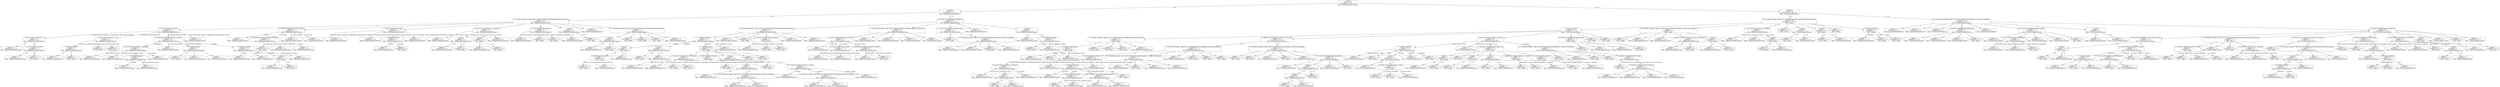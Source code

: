 digraph "дерево решений" {
	node [shape=box style=rounded]
	node1 [label="2. Возраст
samples = 555
distribution: [187, 189, 179]
label = злокачественная опухоль"]
	node2 [label="2. Возраст
samples = 225
distribution: [153, 20, 52]
label = доброкачественная опухоль"]
	node1 -> node2 [label="< 44"]
	node3 [label="17. В течение последних 7 дней, как часто Вы практиковали умеренные физические нагрузки?
samples = 136
distribution: [108, 5, 23]
label = доброкачественная опухоль"]
	node2 -> node3 [label="< 37"]
	node4 [label="29. Каков тип Вашего питания?
samples = 56
distribution: [43, 3, 10]
label = доброкачественная опухоль"]
	node3 -> node4 [label=0]
	node5 [label="pre20. Есть ответ на вопрос 20?
samples = 25
distribution: [23, 0, 2]
label = доброкачественная опухоль"]
	node4 -> node5 [label="3-разовое питание, домашнее и в предприятиях общественного питания"]
	node6 [label="samples = 21
distribution: [21, 0, 0]
label = доброкачественная опухоль"]
	node5 -> node6 [label="да"]
	node7 [label="8. Есть ли у Вас дети (да/нет)?
samples = 4
distribution: [2, 0, 2]
label = доброкачественная опухоль"]
	node5 -> node7 [label="нет"]
	node8 [label="samples = 2
distribution: [2, 0, 0]
label = доброкачественная опухоль"]
	node7 -> node8 [label="да"]
	node9 [label="samples = 2
distribution: [0, 0, 2]
label = норма"]
	node7 -> node9 [label="нет"]
	node10 [label="5. В какой семье Вы выросли?
samples = 9
distribution: [6, 0, 3]
label = доброкачественная опухоль"]
	node4 -> node10 [label="регулярного режима питания нет"]
	node11 [label="31. Количество родов
samples = 7
distribution: [6, 0, 1]
label = доброкачественная опухоль"]
	node10 -> node11 [label="полная семья, кровные родители"]
	node12 [label="samples = 6
distribution: [6, 0, 0]
label = доброкачественная опухоль"]
	node11 -> node12 [label=0]
	node13 [label="samples = 1
distribution: [0, 0, 1]
label = норма"]
	node11 -> node13 [label=1]
	node14 [label="samples = 1
distribution: [0, 0, 1]
label = норма"]
	node10 -> node14 [label="мать/отец одиночка"]
	node15 [label="samples = 1
distribution: [0, 0, 1]
label = норма"]
	node10 -> node15 [label="мачеха/отчим"]
	node16 [label="13. Каковы Ваши взаимоотношения с соседями?
samples = 20
distribution: [12, 3, 5]
label = доброкачественная опухоль"]
	node4 -> node16 [label="3-4-разовое домашнее питание"]
	node17 [label="14. Как часто Вы встречаетесь с друзьями?
samples = 7
distribution: [5, 2, 0]
label = доброкачественная опухоль"]
	node16 -> node17 [label="нейтральные"]
	node18 [label="samples = 3
distribution: [3, 0, 0]
label = доброкачественная опухоль"]
	node17 -> node18 [label="реже, чем раз в месяц"]
	node19 [label="samples = 1
distribution: [1, 0, 0]
label = доброкачественная опухоль"]
	node17 -> node19 [label="несколько раз в неделю"]
	node20 [label="3. Семейное положение
samples = 2
distribution: [1, 1, 0]
label = доброкачественная опухоль"]
	node17 -> node20 [label="раз в месяц"]
	node21 [label="samples = 1
distribution: [0, 1, 0]
label = злокачественная опухоль"]
	node20 -> node21 [label="замужем"]
	node22 [label="samples = 1
distribution: [1, 0, 0]
label = доброкачественная опухоль"]
	node20 -> node22 [label="имею гражданского супруга"]
	node23 [label="samples = 1
distribution: [0, 1, 0]
label = злокачественная опухоль"]
	node17 -> node23 [label="раз в неделю"]
	node24 [label="samples = 1
distribution: [1, 0, 0]
label = доброкачественная опухоль"]
	node16 -> node24 [label="я не знаю своих соседей"]
	node25 [label="31. Количество родов
samples = 3
distribution: [1, 1, 1]
label = доброкачественная опухоль"]
	node16 -> node25 [label="очень хорошие, дружеские"]
	node26 [label="samples = 1
distribution: [0, 0, 1]
label = норма"]
	node25 -> node26 [label=0]
	node27 [label="samples = 1
distribution: [1, 0, 0]
label = доброкачественная опухоль"]
	node25 -> node27 [label=1]
	node28 [label="samples = 1
distribution: [0, 1, 0]
label = злокачественная опухоль"]
	node25 -> node28 [label=2]
	node29 [label="3. Семейное положение
samples = 9
distribution: [5, 0, 4]
label = доброкачественная опухоль"]
	node16 -> node29 [label="хорошие"]
	node30 [label="samples = 2
distribution: [2, 0, 0]
label = доброкачественная опухоль"]
	node29 -> node30 [label="одинока"]
	node31 [label="samples = 1
distribution: [1, 0, 0]
label = доброкачественная опухоль"]
	node29 -> node31 [label="разведена"]
	node32 [label="2. Возраст
samples = 5
distribution: [1, 0, 4]
label = норма"]
	node29 -> node32 [label="замужем"]
	node33 [label="samples = 1
distribution: [1, 0, 0]
label = доброкачественная опухоль"]
	node32 -> node33 [label="< 25"]
	node34 [label="samples = 4
distribution: [0, 0, 4]
label = норма"]
	node32 -> node34 [label=">= 25"]
	node35 [label="samples = 1
distribution: [1, 0, 0]
label = доброкачественная опухоль"]
	node29 -> node35 [label="имею гражданского супруга"]
	node36 [label="samples = 2
distribution: [2, 0, 0]
label = доброкачественная опухоль"]
	node4 -> node36 [label="дома готовлю редко, питаюсь в предприятиях общественного питания"]
	node37 [label="12. Сколько человек живут вместе с Вами?
samples = 15
distribution: [13, 1, 1]
label = доброкачественная опухоль"]
	node3 -> node37 [label=1]
	node38 [label="samples = 1
distribution: [1, 0, 0]
label = доброкачественная опухоль"]
	node37 -> node38 [label="1 человек"]
	node39 [label="13. Каковы Ваши взаимоотношения с соседями?
samples = 9
distribution: [8, 0, 1]
label = доброкачественная опухоль"]
	node37 -> node39 [label="2-3 человека"]
	node40 [label="samples = 1
distribution: [0, 0, 1]
label = норма"]
	node39 -> node40 [label="я не знаю своих соседей"]
	node41 [label="samples = 3
distribution: [3, 0, 0]
label = доброкачественная опухоль"]
	node39 -> node41 [label="очень хорошие, дружеские"]
	node42 [label="samples = 5
distribution: [5, 0, 0]
label = доброкачественная опухоль"]
	node39 -> node42 [label="хорошие"]
	node43 [label="samples = 4
distribution: [4, 0, 0]
label = доброкачественная опухоль"]
	node37 -> node43 [label="4 и более человек"]
	node44 [label="samples = 1
distribution: [0, 1, 0]
label = злокачественная опухоль"]
	node37 -> node44 [label="я живу одна"]
	node45 [label="29. Каков тип Вашего питания?
samples = 16
distribution: [14, 1, 1]
label = доброкачественная опухоль"]
	node3 -> node45 [label=2]
	node46 [label="samples = 11
distribution: [11, 0, 0]
label = доброкачественная опухоль"]
	node45 -> node46 [label="3-разовое питание, домашнее и в предприятиях общественного питания"]
	node47 [label="samples = 2
distribution: [2, 0, 0]
label = доброкачественная опухоль"]
	node45 -> node47 [label="регулярного режима питания нет"]
	node48 [label="3. Семейное положение
samples = 2
distribution: [0, 1, 1]
label = злокачественная опухоль"]
	node45 -> node48 [label="3-4-разовое домашнее питание"]
	node49 [label="samples = 1
distribution: [0, 1, 0]
label = злокачественная опухоль"]
	node48 -> node49 [label="одинока"]
	node50 [label="samples = 1
distribution: [0, 0, 1]
label = норма"]
	node48 -> node50 [label="разведена"]
	node51 [label="samples = 1
distribution: [1, 0, 0]
label = доброкачественная опухоль"]
	node45 -> node51 [label="дома готовлю редко, питаюсь в предприятиях общественного питания"]
	node52 [label="14. Как часто Вы встречаетесь с друзьями?
samples = 16
distribution: [12, 0, 4]
label = доброкачественная опухоль"]
	node3 -> node52 [label=3]
	node53 [label="samples = 3
distribution: [3, 0, 0]
label = доброкачественная опухоль"]
	node52 -> node53 [label="реже, чем раз в месяц"]
	node54 [label="2. Возраст
samples = 4
distribution: [3, 0, 1]
label = доброкачественная опухоль"]
	node52 -> node54 [label="несколько раз в неделю"]
	node55 [label="samples = 3
distribution: [3, 0, 0]
label = доброкачественная опухоль"]
	node54 -> node55 [label="< 26"]
	node56 [label="samples = 1
distribution: [0, 0, 1]
label = норма"]
	node54 -> node56 [label=">= 26"]
	node57 [label="2. Возраст
samples = 4
distribution: [1, 0, 3]
label = норма"]
	node52 -> node57 [label="раз в месяц"]
	node58 [label="samples = 1
distribution: [1, 0, 0]
label = доброкачественная опухоль"]
	node57 -> node58 [label="< 34"]
	node59 [label="samples = 3
distribution: [0, 0, 3]
label = норма"]
	node57 -> node59 [label=">= 34"]
	node60 [label="samples = 5
distribution: [5, 0, 0]
label = доброкачественная опухоль"]
	node52 -> node60 [label="раз в неделю"]
	node61 [label="19. Уровень Вашего образования?
samples = 11
distribution: [9, 0, 2]
label = доброкачественная опухоль"]
	node3 -> node61 [label=4]
	node62 [label="samples = 9
distribution: [9, 0, 0]
label = доброкачественная опухоль"]
	node61 -> node62 [label="законченное высшее образование"]
	node63 [label="samples = 1
distribution: [0, 0, 1]
label = норма"]
	node61 -> node63 [label="средняя школа"]
	node64 [label="samples = 1
distribution: [0, 0, 1]
label = норма"]
	node61 -> node64 [label="среднее специальное образование"]
	node65 [label="2. Возраст
samples = 6
distribution: [5, 0, 1]
label = доброкачественная опухоль"]
	node3 -> node65 [label=5]
	node66 [label="samples = 5
distribution: [5, 0, 0]
label = доброкачественная опухоль"]
	node65 -> node66 [label="< 28"]
	node67 [label="samples = 1
distribution: [0, 0, 1]
label = норма"]
	node65 -> node67 [label=">= 28"]
	node68 [label="samples = 5
distribution: [5, 0, 0]
label = доброкачественная опухоль"]
	node3 -> node68 [label=6]
	node69 [label="16. В течение последних 7 дней, как часто Вы практиковали тяжелые физические нагрузки?
samples = 11
distribution: [7, 0, 4]
label = доброкачественная опухоль"]
	node3 -> node69 [label=7]
	node70 [label="2. Возраст
samples = 4
distribution: [3, 0, 1]
label = доброкачественная опухоль"]
	node69 -> node70 [label=0]
	node71 [label="samples = 3
distribution: [3, 0, 0]
label = доброкачественная опухоль"]
	node70 -> node71 [label="< 31"]
	node72 [label="samples = 1
distribution: [0, 0, 1]
label = норма"]
	node70 -> node72 [label=">= 31"]
	node73 [label="samples = 1
distribution: [0, 0, 1]
label = норма"]
	node69 -> node73 [label=2]
	node74 [label="samples = 1
distribution: [0, 0, 1]
label = норма"]
	node69 -> node74 [label=3]
	node75 [label="samples = 1
distribution: [0, 0, 1]
label = норма"]
	node69 -> node75 [label=4]
	node76 [label="samples = 4
distribution: [4, 0, 0]
label = доброкачественная опухоль"]
	node69 -> node76 [label=7]
	node77 [label="32. Количество прерванных беременностей
samples = 89
distribution: [45, 15, 29]
label = доброкачественная опухоль"]
	node2 -> node77 [label=">= 37"]
	node78 [label="16. В течение последних 7 дней, как часто Вы практиковали тяжелые физические нагрузки?
samples = 54
distribution: [27, 5, 22]
label = доброкачественная опухоль"]
	node77 -> node78 [label=0]
	node79 [label="3. Семейное положение
samples = 41
distribution: [21, 5, 15]
label = доброкачественная опухоль"]
	node78 -> node79 [label=0]
	node80 [label="2. Возраст
samples = 7
distribution: [2, 1, 4]
label = норма"]
	node79 -> node80 [label="одинока"]
	node81 [label="5. В какой семье Вы выросли?
samples = 5
distribution: [0, 1, 4]
label = норма"]
	node80 -> node81 [label="< 41"]
	node82 [label="samples = 4
distribution: [0, 0, 4]
label = норма"]
	node81 -> node82 [label="полная семья, кровные родители"]
	node83 [label="samples = 1
distribution: [0, 1, 0]
label = злокачественная опухоль"]
	node81 -> node83 [label="в детском доме"]
	node84 [label="samples = 2
distribution: [2, 0, 0]
label = доброкачественная опухоль"]
	node80 -> node84 [label=">= 41"]
	node85 [label="2. Возраст
samples = 5
distribution: [4, 0, 1]
label = доброкачественная опухоль"]
	node79 -> node85 [label="разведена"]
	node86 [label="samples = 1
distribution: [0, 0, 1]
label = норма"]
	node85 -> node86 [label="< 39"]
	node87 [label="samples = 4
distribution: [4, 0, 0]
label = доброкачественная опухоль"]
	node85 -> node87 [label=">= 39"]
	node88 [label="31. Количество родов
samples = 23
distribution: [9, 4, 10]
label = норма"]
	node79 -> node88 [label="замужем"]
	node89 [label="14. Как часто Вы встречаетесь с друзьями?
samples = 5
distribution: [4, 0, 1]
label = доброкачественная опухоль"]
	node88 -> node89 [label=0]
	node90 [label="samples = 1
distribution: [1, 0, 0]
label = доброкачественная опухоль"]
	node89 -> node90 [label="реже, чем раз в месяц"]
	node91 [label="samples = 3
distribution: [3, 0, 0]
label = доброкачественная опухоль"]
	node89 -> node91 [label="раз в месяц"]
	node92 [label="samples = 1
distribution: [0, 0, 1]
label = норма"]
	node89 -> node92 [label="раз в неделю"]
	node93 [label="29. Каков тип Вашего питания?
samples = 7
distribution: [2, 2, 3]
label = норма"]
	node88 -> node93 [label=1]
	node94 [label="samples = 2
distribution: [0, 0, 2]
label = норма"]
	node93 -> node94 [label="3-разовое питание, домашнее и в предприятиях общественного питания"]
	node95 [label="samples = 1
distribution: [0, 0, 1]
label = норма"]
	node93 -> node95 [label="регулярного режима питания нет"]
	node96 [label="2. Возраст
samples = 4
distribution: [2, 2, 0]
label = доброкачественная опухоль"]
	node93 -> node96 [label="3-4-разовое домашнее питание"]
	node97 [label="samples = 1
distribution: [1, 0, 0]
label = доброкачественная опухоль"]
	node96 -> node97 [label="< 40"]
	node98 [label="18. В течение последних 7 дней, как часто Вы ходили пешком минимум 10 минут без перерыва?
samples = 3
distribution: [1, 2, 0]
label = злокачественная опухоль"]
	node96 -> node98 [label=">= 40"]
	node99 [label="samples = 1
distribution: [1, 0, 0]
label = доброкачественная опухоль"]
	node98 -> node99 [label=3]
	node100 [label="samples = 2
distribution: [0, 2, 0]
label = злокачественная опухоль"]
	node98 -> node100 [label=7]
	node101 [label="2. Возраст
samples = 8
distribution: [3, 2, 3]
label = доброкачественная опухоль"]
	node88 -> node101 [label=2]
	node102 [label="samples = 3
distribution: [0, 0, 3]
label = норма"]
	node101 -> node102 [label="< 39"]
	node103 [label="12. Сколько человек живут вместе с Вами?
samples = 5
distribution: [3, 2, 0]
label = доброкачественная опухоль"]
	node101 -> node103 [label=">= 39"]
	node104 [label="samples = 1
distribution: [0, 1, 0]
label = злокачественная опухоль"]
	node103 -> node104 [label="1 человек"]
	node105 [label="17. В течение последних 7 дней, как часто Вы практиковали умеренные физические нагрузки?
samples = 2
distribution: [1, 1, 0]
label = доброкачественная опухоль"]
	node103 -> node105 [label="2-3 человека"]
	node106 [label="samples = 1
distribution: [1, 0, 0]
label = доброкачественная опухоль"]
	node105 -> node106 [label=0]
	node107 [label="samples = 1
distribution: [0, 1, 0]
label = злокачественная опухоль"]
	node105 -> node107 [label=2]
	node108 [label="samples = 2
distribution: [2, 0, 0]
label = доброкачественная опухоль"]
	node103 -> node108 [label="4 и более человек"]
	node109 [label="samples = 2
distribution: [0, 0, 2]
label = норма"]
	node88 -> node109 [label=3]
	node110 [label="samples = 1
distribution: [0, 0, 1]
label = норма"]
	node88 -> node110 [label=4]
	node111 [label="samples = 6
distribution: [6, 0, 0]
label = доброкачественная опухоль"]
	node79 -> node111 [label="имею гражданского супруга"]
	node112 [label="samples = 2
distribution: [2, 0, 0]
label = доброкачественная опухоль"]
	node78 -> node112 [label=1]
	node113 [label="samples = 5
distribution: [0, 0, 5]
label = норма"]
	node78 -> node113 [label=2]
	node114 [label="14. Как часто Вы встречаетесь с друзьями?
samples = 3
distribution: [1, 0, 2]
label = норма"]
	node78 -> node114 [label=3]
	node115 [label="samples = 1
distribution: [1, 0, 0]
label = доброкачественная опухоль"]
	node114 -> node115 [label="несколько раз в неделю"]
	node116 [label="samples = 1
distribution: [0, 0, 1]
label = норма"]
	node114 -> node116 [label="раз в месяц"]
	node117 [label="samples = 1
distribution: [0, 0, 1]
label = норма"]
	node114 -> node117 [label="раз в неделю"]
	node118 [label="samples = 1
distribution: [1, 0, 0]
label = доброкачественная опухоль"]
	node78 -> node118 [label=4]
	node119 [label="samples = 2
distribution: [2, 0, 0]
label = доброкачественная опухоль"]
	node78 -> node119 [label=7]
	node120 [label="17. В течение последних 7 дней, как часто Вы практиковали умеренные физические нагрузки?
samples = 18
distribution: [9, 8, 1]
label = доброкачественная опухоль"]
	node77 -> node120 [label=1]
	node121 [label="12. Сколько человек живут вместе с Вами?
samples = 9
distribution: [3, 5, 1]
label = злокачественная опухоль"]
	node120 -> node121 [label=0]
	node122 [label="samples = 1
distribution: [0, 1, 0]
label = злокачественная опухоль"]
	node121 -> node122 [label="я живу одна"]
	node123 [label="19. Уровень Вашего образования?
samples = 5
distribution: [1, 4, 0]
label = злокачественная опухоль"]
	node121 -> node123 [label="2-3 человека"]
	node124 [label="samples = 4
distribution: [0, 4, 0]
label = злокачественная опухоль"]
	node123 -> node124 [label="законченное высшее образование"]
	node125 [label="samples = 1
distribution: [1, 0, 0]
label = доброкачественная опухоль"]
	node123 -> node125 [label="среднее специальное образование"]
	node126 [label="13. Каковы Ваши взаимоотношения с соседями?
samples = 3
distribution: [2, 0, 1]
label = доброкачественная опухоль"]
	node121 -> node126 [label="4 и более человек"]
	node127 [label="samples = 2
distribution: [2, 0, 0]
label = доброкачественная опухоль"]
	node126 -> node127 [label="нейтральные"]
	node128 [label="samples = 1
distribution: [0, 0, 1]
label = норма"]
	node126 -> node128 [label="очень хорошие, дружеские"]
	node129 [label="samples = 1
distribution: [1, 0, 0]
label = доброкачественная опухоль"]
	node120 -> node129 [label=1]
	node130 [label="samples = 5
distribution: [5, 0, 0]
label = доброкачественная опухоль"]
	node120 -> node130 [label=2]
	node131 [label="samples = 2
distribution: [0, 2, 0]
label = злокачественная опухоль"]
	node120 -> node131 [label=3]
	node132 [label="samples = 1
distribution: [0, 1, 0]
label = злокачественная опухоль"]
	node120 -> node132 [label=6]
	node133 [label="15. Есть ли у Вас домашние питомцы (да/нет)?
samples = 11
distribution: [6, 0, 5]
label = доброкачественная опухоль"]
	node77 -> node133 [label=2]
	node134 [label="samples = 4
distribution: [0, 0, 4]
label = норма"]
	node133 -> node134 [label="да"]
	node135 [label="18. В течение последних 7 дней, как часто Вы ходили пешком минимум 10 минут без перерыва?
samples = 7
distribution: [6, 0, 1]
label = доброкачественная опухоль"]
	node133 -> node135 [label="нет"]
	node136 [label="samples = 1
distribution: [1, 0, 0]
label = доброкачественная опухоль"]
	node135 -> node136 [label=4]
	node137 [label="samples = 1
distribution: [1, 0, 0]
label = доброкачественная опухоль"]
	node135 -> node137 [label=5]
	node138 [label="samples = 1
distribution: [0, 0, 1]
label = норма"]
	node135 -> node138 [label=6]
	node139 [label="samples = 4
distribution: [4, 0, 0]
label = доброкачественная опухоль"]
	node135 -> node139 [label=7]
	node140 [label="samples = 1
distribution: [1, 0, 0]
label = доброкачественная опухоль"]
	node77 -> node140 [label=3]
	node141 [label="2. Возраст
samples = 5
distribution: [2, 2, 1]
label = доброкачественная опухоль"]
	node77 -> node141 [label=4]
	node142 [label="samples = 2
distribution: [2, 0, 0]
label = доброкачественная опухоль"]
	node141 -> node142 [label="< 42"]
	node143 [label="3. Семейное положение
samples = 3
distribution: [0, 2, 1]
label = злокачественная опухоль"]
	node141 -> node143 [label=">= 42"]
	node144 [label="samples = 1
distribution: [0, 0, 1]
label = норма"]
	node143 -> node144 [label="замужем"]
	node145 [label="samples = 2
distribution: [0, 2, 0]
label = злокачественная опухоль"]
	node143 -> node145 [label="имею гражданского супруга"]
	node146 [label="2. Возраст
samples = 330
distribution: [34, 169, 127]
label = злокачественная опухоль"]
	node1 -> node146 [label=">= 44"]
	node147 [label="16. В течение последних 7 дней, как часто Вы практиковали тяжелые физические нагрузки?
samples = 195
distribution: [31, 76, 88]
label = норма"]
	node146 -> node147 [label="< 62"]
	node148 [label="31. Количество родов
samples = 156
distribution: [24, 70, 62]
label = злокачественная опухоль"]
	node147 -> node148 [label=0]
	node149 [label="17. В течение последних 7 дней, как часто Вы практиковали умеренные физические нагрузки?
samples = 14
distribution: [5, 0, 9]
label = норма"]
	node148 -> node149 [label=0]
	node150 [label="3. Семейное положение
samples = 6
distribution: [2, 0, 4]
label = норма"]
	node149 -> node150 [label=0]
	node151 [label="samples = 1
distribution: [1, 0, 0]
label = доброкачественная опухоль"]
	node150 -> node151 [label="одинока"]
	node152 [label="samples = 4
distribution: [0, 0, 4]
label = норма"]
	node150 -> node152 [label="замужем"]
	node153 [label="samples = 1
distribution: [1, 0, 0]
label = доброкачественная опухоль"]
	node150 -> node153 [label="имею гражданского супруга"]
	node154 [label="samples = 1
distribution: [0, 0, 1]
label = норма"]
	node149 -> node154 [label=1]
	node155 [label="samples = 2
distribution: [0, 0, 2]
label = норма"]
	node149 -> node155 [label=2]
	node156 [label="samples = 2
distribution: [0, 0, 2]
label = норма"]
	node149 -> node156 [label=3]
	node157 [label="samples = 3
distribution: [3, 0, 0]
label = доброкачественная опухоль"]
	node149 -> node157 [label=5]
	node158 [label="22. Как долго Вы проживаете в этом месте (в годах)?
samples = 68
distribution: [14, 36, 18]
label = злокачественная опухоль"]
	node148 -> node158 [label=1]
	node159 [label="17. В течение последних 7 дней, как часто Вы практиковали умеренные физические нагрузки?
samples = 36
distribution: [13, 13, 10]
label = доброкачественная опухоль"]
	node158 -> node159 [label="< 25"]
	node160 [label="29. Каков тип Вашего питания?
samples = 24
distribution: [11, 10, 3]
label = доброкачественная опухоль"]
	node159 -> node160 [label=0]
	node161 [label="14. Как часто Вы встречаетесь с друзьями?
samples = 5
distribution: [3, 1, 1]
label = доброкачественная опухоль"]
	node160 -> node161 [label="3-разовое питание, домашнее и в предприятиях общественного питания"]
	node162 [label="samples = 1
distribution: [1, 0, 0]
label = доброкачественная опухоль"]
	node161 -> node162 [label="несколько раз в неделю"]
	node163 [label="2. Возраст
samples = 2
distribution: [0, 1, 1]
label = злокачественная опухоль"]
	node161 -> node163 [label="раз в месяц"]
	node164 [label="samples = 1
distribution: [0, 0, 1]
label = норма"]
	node163 -> node164 [label="< 53"]
	node165 [label="samples = 1
distribution: [0, 1, 0]
label = злокачественная опухоль"]
	node163 -> node165 [label=">= 53"]
	node166 [label="samples = 2
distribution: [2, 0, 0]
label = доброкачественная опухоль"]
	node161 -> node166 [label="раз в неделю"]
	node167 [label="samples = 5
distribution: [0, 5, 0]
label = злокачественная опухоль"]
	node160 -> node167 [label="регулярного режима питания нет"]
	node168 [label="3. Семейное положение
samples = 13
distribution: [8, 3, 2]
label = доброкачественная опухоль"]
	node160 -> node168 [label="3-4-разовое домашнее питание"]
	node169 [label="samples = 6
distribution: [6, 0, 0]
label = доброкачественная опухоль"]
	node168 -> node169 [label="разведена"]
	node170 [label="5. В какой семье Вы выросли?
samples = 3
distribution: [0, 2, 1]
label = злокачественная опухоль"]
	node168 -> node170 [label="замужем"]
	node171 [label="samples = 1
distribution: [0, 0, 1]
label = норма"]
	node170 -> node171 [label="мачеха/отчим"]
	node172 [label="samples = 2
distribution: [0, 2, 0]
label = злокачественная опухоль"]
	node170 -> node172 [label="полная семья, кровные родители"]
	node173 [label="6. Жив ли хотя бы один из Ваших родителей (да/нет)?
samples = 3
distribution: [2, 1, 0]
label = доброкачественная опухоль"]
	node168 -> node173 [label="имею гражданского супруга"]
	node174 [label="samples = 1
distribution: [0, 1, 0]
label = злокачественная опухоль"]
	node173 -> node174 [label="да"]
	node175 [label="samples = 2
distribution: [2, 0, 0]
label = доброкачественная опухоль"]
	node173 -> node175 [label="нет"]
	node176 [label="samples = 1
distribution: [0, 0, 1]
label = норма"]
	node168 -> node176 [label="вдова"]
	node177 [label="samples = 1
distribution: [0, 1, 0]
label = злокачественная опухоль"]
	node160 -> node177 [label="дома готовлю редко, питаюсь в предприятиях общественного питания"]
	node178 [label="18. В течение последних 7 дней, как часто Вы ходили пешком минимум 10 минут без перерыва?
samples = 5
distribution: [1, 3, 1]
label = злокачественная опухоль"]
	node159 -> node178 [label=1]
	node179 [label="samples = 1
distribution: [0, 1, 0]
label = злокачественная опухоль"]
	node178 -> node179 [label=1]
	node180 [label="samples = 1
distribution: [0, 0, 1]
label = норма"]
	node178 -> node180 [label=2]
	node181 [label="samples = 1
distribution: [1, 0, 0]
label = доброкачественная опухоль"]
	node178 -> node181 [label=3]
	node182 [label="samples = 2
distribution: [0, 2, 0]
label = злокачественная опухоль"]
	node178 -> node182 [label=7]
	node183 [label="samples = 1
distribution: [1, 0, 0]
label = доброкачественная опухоль"]
	node159 -> node183 [label=2]
	node184 [label="samples = 3
distribution: [0, 0, 3]
label = норма"]
	node159 -> node184 [label=3]
	node185 [label="samples = 2
distribution: [0, 0, 2]
label = норма"]
	node159 -> node185 [label=5]
	node186 [label="samples = 1
distribution: [0, 0, 1]
label = норма"]
	node159 -> node186 [label=7]
	node187 [label="18. В течение последних 7 дней, как часто Вы ходили пешком минимум 10 минут без перерыва?
samples = 32
distribution: [1, 23, 8]
label = злокачественная опухоль"]
	node158 -> node187 [label=">= 25"]
	node188 [label="samples = 1
distribution: [0, 0, 1]
label = норма"]
	node187 -> node188 [label=0]
	node189 [label="samples = 1
distribution: [0, 0, 1]
label = норма"]
	node187 -> node189 [label=2]
	node190 [label="samples = 3
distribution: [0, 3, 0]
label = злокачественная опухоль"]
	node187 -> node190 [label=3]
	node191 [label="samples = 1
distribution: [0, 0, 1]
label = норма"]
	node187 -> node191 [label=5]
	node192 [label="samples = 1
distribution: [1, 0, 0]
label = доброкачественная опухоль"]
	node187 -> node192 [label=6]
	node193 [label="32. Количество прерванных беременностей
samples = 25
distribution: [0, 20, 5]
label = злокачественная опухоль"]
	node187 -> node193 [label=7]
	node194 [label="samples = 8
distribution: [0, 8, 0]
label = злокачественная опухоль"]
	node193 -> node194 [label=0]
	node195 [label="2. Возраст
samples = 11
distribution: [0, 7, 4]
label = злокачественная опухоль"]
	node193 -> node195 [label=1]
	node196 [label="2. Возраст
samples = 8
distribution: [0, 7, 1]
label = злокачественная опухоль"]
	node195 -> node196 [label="< 59"]
	node197 [label="samples = 1
distribution: [0, 0, 1]
label = норма"]
	node196 -> node197 [label="< 54"]
	node198 [label="samples = 7
distribution: [0, 7, 0]
label = злокачественная опухоль"]
	node196 -> node198 [label=">= 54"]
	node199 [label="samples = 3
distribution: [0, 0, 3]
label = норма"]
	node195 -> node199 [label=">= 59"]
	node200 [label="samples = 5
distribution: [0, 5, 0]
label = злокачественная опухоль"]
	node193 -> node200 [label=3]
	node201 [label="samples = 1
distribution: [0, 0, 1]
label = норма"]
	node193 -> node201 [label=4]
	node202 [label="14. Как часто Вы встречаетесь с друзьями?
samples = 64
distribution: [5, 31, 28]
label = злокачественная опухоль"]
	node148 -> node202 [label=2]
	node203 [label="3. Семейное положение
samples = 24
distribution: [0, 15, 9]
label = злокачественная опухоль"]
	node202 -> node203 [label="реже, чем раз в месяц"]
	node204 [label="samples = 2
distribution: [0, 2, 0]
label = злокачественная опухоль"]
	node203 -> node204 [label="имею гражданского супруга"]
	node205 [label="samples = 2
distribution: [0, 0, 2]
label = норма"]
	node203 -> node205 [label="вдова"]
	node206 [label="2. Возраст
samples = 15
distribution: [0, 11, 4]
label = злокачественная опухоль"]
	node203 -> node206 [label="замужем"]
	node207 [label="samples = 9
distribution: [0, 9, 0]
label = злокачественная опухоль"]
	node206 -> node207 [label="< 56"]
	node208 [label="12. Сколько человек живут вместе с Вами?
samples = 6
distribution: [0, 2, 4]
label = норма"]
	node206 -> node208 [label=">= 56"]
	node209 [label="samples = 3
distribution: [0, 0, 3]
label = норма"]
	node208 -> node209 [label="1 человек"]
	node210 [label="samples = 1
distribution: [0, 0, 1]
label = норма"]
	node208 -> node210 [label="2-3 человека"]
	node211 [label="samples = 2
distribution: [0, 2, 0]
label = злокачественная опухоль"]
	node208 -> node211 [label="4 и более человек"]
	node212 [label="samples = 2
distribution: [0, 2, 0]
label = злокачественная опухоль"]
	node203 -> node212 [label="одинока"]
	node213 [label="samples = 3
distribution: [0, 0, 3]
label = норма"]
	node203 -> node213 [label="разведена"]
	node214 [label="samples = 4
distribution: [0, 4, 0]
label = злокачественная опухоль"]
	node202 -> node214 [label="несколько раз в неделю"]
	node215 [label="32. Количество прерванных беременностей
samples = 19
distribution: [4, 3, 12]
label = норма"]
	node202 -> node215 [label="раз в месяц"]
	node216 [label="2. Возраст
samples = 3
distribution: [1, 0, 2]
label = норма"]
	node215 -> node216 [label=0]
	node217 [label="samples = 1
distribution: [1, 0, 0]
label = доброкачественная опухоль"]
	node216 -> node217 [label="< 46"]
	node218 [label="samples = 2
distribution: [0, 0, 2]
label = норма"]
	node216 -> node218 [label=">= 46"]
	node219 [label="samples = 3
distribution: [0, 0, 3]
label = норма"]
	node215 -> node219 [label=1]
	node220 [label="2. Возраст
samples = 3
distribution: [1, 0, 2]
label = норма"]
	node215 -> node220 [label=2]
	node221 [label="samples = 2
distribution: [0, 0, 2]
label = норма"]
	node220 -> node221 [label="< 54"]
	node222 [label="samples = 1
distribution: [1, 0, 0]
label = доброкачественная опухоль"]
	node220 -> node222 [label=">= 54"]
	node223 [label="2. Возраст
samples = 4
distribution: [0, 3, 1]
label = злокачественная опухоль"]
	node215 -> node223 [label=3]
	node224 [label="samples = 1
distribution: [0, 0, 1]
label = норма"]
	node223 -> node224 [label="< 55"]
	node225 [label="samples = 3
distribution: [0, 3, 0]
label = злокачественная опухоль"]
	node223 -> node225 [label=">= 55"]
	node226 [label="13. Каковы Ваши взаимоотношения с соседями?
samples = 3
distribution: [1, 0, 2]
label = норма"]
	node215 -> node226 [label=4]
	node227 [label="samples = 1
distribution: [0, 0, 1]
label = норма"]
	node226 -> node227 [label="нейтральные"]
	node228 [label="samples = 1
distribution: [0, 0, 1]
label = норма"]
	node226 -> node228 [label="очень хорошие, дружеские"]
	node229 [label="samples = 1
distribution: [1, 0, 0]
label = доброкачественная опухоль"]
	node226 -> node229 [label="хорошие"]
	node230 [label="5. В какой семье Вы выросли?
samples = 3
distribution: [1, 0, 2]
label = норма"]
	node215 -> node230 [label=5]
	node231 [label="samples = 2
distribution: [0, 0, 2]
label = норма"]
	node230 -> node231 [label="полная семья, кровные родители"]
	node232 [label="samples = 1
distribution: [1, 0, 0]
label = доброкачественная опухоль"]
	node230 -> node232 [label="мать/отец одиночка"]
	node233 [label="18. В течение последних 7 дней, как часто Вы ходили пешком минимум 10 минут без перерыва?
samples = 17
distribution: [1, 9, 7]
label = злокачественная опухоль"]
	node202 -> node233 [label="раз в неделю"]
	node234 [label="samples = 2
distribution: [0, 0, 2]
label = норма"]
	node233 -> node234 [label=2]
	node235 [label="samples = 4
distribution: [0, 4, 0]
label = злокачественная опухоль"]
	node233 -> node235 [label=3]
	node236 [label="samples = 2
distribution: [0, 0, 2]
label = норма"]
	node233 -> node236 [label=4]
	node237 [label="samples = 1
distribution: [0, 0, 1]
label = норма"]
	node233 -> node237 [label=5]
	node238 [label="28. Каковы Ваши предпочтения в пище?
samples = 8
distribution: [1, 5, 2]
label = злокачественная опухоль"]
	node233 -> node238 [label=7]
	node239 [label="samples = 2
distribution: [0, 0, 2]
label = норма"]
	node238 -> node239 [label="я практически не ем мясо/рыбу"]
	node240 [label="32. Количество прерванных беременностей
samples = 6
distribution: [1, 5, 0]
label = злокачественная опухоль"]
	node238 -> node240 [label="я ем мясо или рыбу 2-3 раза в неделю"]
	node241 [label="samples = 1
distribution: [0, 1, 0]
label = злокачественная опухоль"]
	node240 -> node241 [label=0]
	node242 [label="samples = 1
distribution: [1, 0, 0]
label = доброкачественная опухоль"]
	node240 -> node242 [label=1]
	node243 [label="samples = 1
distribution: [0, 1, 0]
label = злокачественная опухоль"]
	node240 -> node243 [label=2]
	node244 [label="samples = 3
distribution: [0, 3, 0]
label = злокачественная опухоль"]
	node240 -> node244 [label=3]
	node245 [label="32. Количество прерванных беременностей
samples = 8
distribution: [0, 3, 5]
label = норма"]
	node148 -> node245 [label=3]
	node246 [label="samples = 2
distribution: [0, 0, 2]
label = норма"]
	node245 -> node246 [label=0]
	node247 [label="samples = 1
distribution: [0, 1, 0]
label = злокачественная опухоль"]
	node245 -> node247 [label=2]
	node248 [label="samples = 2
distribution: [0, 2, 0]
label = злокачественная опухоль"]
	node245 -> node248 [label=3]
	node249 [label="samples = 3
distribution: [0, 0, 3]
label = норма"]
	node245 -> node249 [label=5]
	node250 [label="samples = 1
distribution: [0, 0, 1]
label = норма"]
	node148 -> node250 [label=4]
	node251 [label="samples = 1
distribution: [0, 0, 1]
label = норма"]
	node148 -> node251 [label=6]
	node252 [label="18. В течение последних 7 дней, как часто Вы ходили пешком минимум 10 минут без перерыва?
samples = 9
distribution: [3, 2, 4]
label = норма"]
	node147 -> node252 [label=1]
	node253 [label="samples = 1
distribution: [0, 0, 1]
label = норма"]
	node252 -> node253 [label=2]
	node254 [label="samples = 2
distribution: [0, 2, 0]
label = злокачественная опухоль"]
	node252 -> node254 [label=3]
	node255 [label="samples = 1
distribution: [1, 0, 0]
label = доброкачественная опухоль"]
	node252 -> node255 [label=4]
	node256 [label="6. Жив ли хотя бы один из Ваших родителей (да/нет)?
samples = 2
distribution: [1, 0, 1]
label = доброкачественная опухоль"]
	node252 -> node256 [label=5]
	node257 [label="samples = 1
distribution: [1, 0, 0]
label = доброкачественная опухоль"]
	node256 -> node257 [label="да"]
	node258 [label="samples = 1
distribution: [0, 0, 1]
label = норма"]
	node256 -> node258 [label="нет"]
	node259 [label="2. Возраст
samples = 3
distribution: [1, 0, 2]
label = норма"]
	node252 -> node259 [label=7]
	node260 [label="samples = 1
distribution: [1, 0, 0]
label = доброкачественная опухоль"]
	node259 -> node260 [label="< 45"]
	node261 [label="samples = 2
distribution: [0, 0, 2]
label = норма"]
	node259 -> node261 [label=">= 45"]
	node262 [label="14. Как часто Вы встречаетесь с друзьями?
samples = 7
distribution: [3, 1, 3]
label = доброкачественная опухоль"]
	node147 -> node262 [label=2]
	node263 [label="samples = 2
distribution: [2, 0, 0]
label = доброкачественная опухоль"]
	node262 -> node263 [label="реже, чем раз в месяц"]
	node264 [label="samples = 1
distribution: [1, 0, 0]
label = доброкачественная опухоль"]
	node262 -> node264 [label="раз в месяц"]
	node265 [label="2. Возраст
samples = 4
distribution: [0, 1, 3]
label = норма"]
	node262 -> node265 [label="раз в неделю"]
	node266 [label="samples = 3
distribution: [0, 0, 3]
label = норма"]
	node265 -> node266 [label="< 57"]
	node267 [label="samples = 1
distribution: [0, 1, 0]
label = злокачественная опухоль"]
	node265 -> node267 [label=">= 57"]
	node268 [label="samples = 6
distribution: [0, 0, 6]
label = норма"]
	node147 -> node268 [label=3]
	node269 [label="2. Возраст
samples = 2
distribution: [0, 1, 1]
label = злокачественная опухоль"]
	node147 -> node269 [label=4]
	node270 [label="samples = 1
distribution: [0, 0, 1]
label = норма"]
	node269 -> node270 [label="< 46"]
	node271 [label="samples = 1
distribution: [0, 1, 0]
label = злокачественная опухоль"]
	node269 -> node271 [label=">= 46"]
	node272 [label="2. Возраст
samples = 9
distribution: [0, 2, 7]
label = норма"]
	node147 -> node272 [label=5]
	node273 [label="samples = 7
distribution: [0, 0, 7]
label = норма"]
	node272 -> node273 [label="< 54"]
	node274 [label="samples = 2
distribution: [0, 2, 0]
label = злокачественная опухоль"]
	node272 -> node274 [label=">= 54"]
	node275 [label="samples = 1
distribution: [0, 0, 1]
label = норма"]
	node147 -> node275 [label=6]
	node276 [label="3. Семейное положение
samples = 5
distribution: [1, 0, 4]
label = норма"]
	node147 -> node276 [label=7]
	node277 [label="samples = 1
distribution: [1, 0, 0]
label = доброкачественная опухоль"]
	node276 -> node277 [label="разведена"]
	node278 [label="samples = 2
distribution: [0, 0, 2]
label = норма"]
	node276 -> node278 [label="замужем"]
	node279 [label="samples = 2
distribution: [0, 0, 2]
label = норма"]
	node276 -> node279 [label="вдова"]
	node280 [label="18. В течение последних 7 дней, как часто Вы ходили пешком минимум 10 минут без перерыва?
samples = 135
distribution: [3, 93, 39]
label = злокачественная опухоль"]
	node146 -> node280 [label=">= 62"]
	node281 [label="samples = 5
distribution: [0, 5, 0]
label = злокачественная опухоль"]
	node280 -> node281 [label=0]
	node282 [label="samples = 3
distribution: [0, 3, 0]
label = злокачественная опухоль"]
	node280 -> node282 [label=1]
	node283 [label="samples = 3
distribution: [0, 3, 0]
label = злокачественная опухоль"]
	node280 -> node283 [label=2]
	node284 [label="32. Количество прерванных беременностей
samples = 6
distribution: [0, 5, 1]
label = злокачественная опухоль"]
	node280 -> node284 [label=3]
	node285 [label="samples = 1
distribution: [0, 1, 0]
label = злокачественная опухоль"]
	node284 -> node285 [label=0]
	node286 [label="samples = 3
distribution: [0, 3, 0]
label = злокачественная опухоль"]
	node284 -> node286 [label=1]
	node287 [label="samples = 1
distribution: [0, 1, 0]
label = злокачественная опухоль"]
	node284 -> node287 [label=2]
	node288 [label="samples = 1
distribution: [0, 0, 1]
label = норма"]
	node284 -> node288 [label=3]
	node289 [label="samples = 7
distribution: [0, 7, 0]
label = злокачественная опухоль"]
	node280 -> node289 [label=4]
	node290 [label="32. Количество прерванных беременностей
samples = 21
distribution: [0, 17, 4]
label = злокачественная опухоль"]
	node280 -> node290 [label=5]
	node291 [label="samples = 6
distribution: [0, 6, 0]
label = злокачественная опухоль"]
	node290 -> node291 [label=0]
	node292 [label="19. Уровень Вашего образования?
samples = 8
distribution: [0, 5, 3]
label = злокачественная опухоль"]
	node290 -> node292 [label=1]
	node293 [label="samples = 4
distribution: [0, 4, 0]
label = злокачественная опухоль"]
	node292 -> node293 [label="законченное высшее образование"]
	node294 [label="samples = 1
distribution: [0, 1, 0]
label = злокачественная опухоль"]
	node292 -> node294 [label="средняя школа"]
	node295 [label="samples = 3
distribution: [0, 0, 3]
label = норма"]
	node292 -> node295 [label="среднее специальное образование"]
	node296 [label="samples = 5
distribution: [0, 5, 0]
label = злокачественная опухоль"]
	node290 -> node296 [label=2]
	node297 [label="samples = 1
distribution: [0, 1, 0]
label = злокачественная опухоль"]
	node290 -> node297 [label=4]
	node298 [label="samples = 1
distribution: [0, 0, 1]
label = норма"]
	node290 -> node298 [label=5]
	node299 [label="2. Возраст
samples = 4
distribution: [1, 3, 0]
label = злокачественная опухоль"]
	node280 -> node299 [label=6]
	node300 [label="samples = 1
distribution: [1, 0, 0]
label = доброкачественная опухоль"]
	node299 -> node300 [label="< 65"]
	node301 [label="samples = 3
distribution: [0, 3, 0]
label = злокачественная опухоль"]
	node299 -> node301 [label=">= 65"]
	node302 [label="32. Количество прерванных беременностей
samples = 86
distribution: [2, 50, 34]
label = злокачественная опухоль"]
	node280 -> node302 [label=7]
	node303 [label="22. Как долго Вы проживаете в этом месте (в годах)?
samples = 19
distribution: [1, 12, 6]
label = злокачественная опухоль"]
	node302 -> node303 [label=0]
	node304 [label="2. Возраст
samples = 4
distribution: [1, 0, 3]
label = норма"]
	node303 -> node304 [label="< 16"]
	node305 [label="samples = 3
distribution: [0, 0, 3]
label = норма"]
	node304 -> node305 [label="< 69"]
	node306 [label="samples = 1
distribution: [1, 0, 0]
label = доброкачественная опухоль"]
	node304 -> node306 [label=">= 69"]
	node307 [label="12. Сколько человек живут вместе с Вами?
samples = 15
distribution: [0, 12, 3]
label = злокачественная опухоль"]
	node303 -> node307 [label=">= 16"]
	node308 [label="31. Количество родов
samples = 8
distribution: [0, 7, 1]
label = злокачественная опухоль"]
	node307 -> node308 [label="я живу одна"]
	node309 [label="samples = 1
distribution: [0, 1, 0]
label = злокачественная опухоль"]
	node308 -> node309 [label=0]
	node310 [label="samples = 1
distribution: [0, 0, 1]
label = норма"]
	node308 -> node310 [label=1]
	node311 [label="samples = 6
distribution: [0, 6, 0]
label = злокачественная опухоль"]
	node308 -> node311 [label=2]
	node312 [label="15. Есть ли у Вас домашние питомцы (да/нет)?
samples = 4
distribution: [0, 3, 1]
label = злокачественная опухоль"]
	node307 -> node312 [label="2-3 человека"]
	node313 [label="samples = 1
distribution: [0, 0, 1]
label = норма"]
	node312 -> node313 [label="да"]
	node314 [label="samples = 3
distribution: [0, 3, 0]
label = злокачественная опухоль"]
	node312 -> node314 [label="нет"]
	node315 [label="samples = 1
distribution: [0, 0, 1]
label = норма"]
	node307 -> node315 [label="4 и более человек"]
	node316 [label="samples = 2
distribution: [0, 2, 0]
label = злокачественная опухоль"]
	node307 -> node316 [label="1 человек"]
	node317 [label="17. В течение последних 7 дней, как часто Вы практиковали умеренные физические нагрузки?
samples = 17
distribution: [0, 7, 10]
label = норма"]
	node302 -> node317 [label=1]
	node318 [label="12. Сколько человек живут вместе с Вами?
samples = 8
distribution: [0, 1, 7]
label = норма"]
	node317 -> node318 [label=0]
	node319 [label="samples = 4
distribution: [0, 0, 4]
label = норма"]
	node318 -> node319 [label="1 человек"]
	node320 [label="samples = 2
distribution: [0, 0, 2]
label = норма"]
	node318 -> node320 [label="я живу одна"]
	node321 [label="samples = 1
distribution: [0, 1, 0]
label = злокачественная опухоль"]
	node318 -> node321 [label="4 и более человек"]
	node322 [label="samples = 1
distribution: [0, 0, 1]
label = норма"]
	node318 -> node322 [label="2-3 человека"]
	node323 [label="samples = 1
distribution: [0, 1, 0]
label = злокачественная опухоль"]
	node317 -> node323 [label=4]
	node324 [label="samples = 2
distribution: [0, 0, 2]
label = норма"]
	node317 -> node324 [label=5]
	node325 [label="14. Как часто Вы встречаетесь с друзьями?
samples = 6
distribution: [0, 5, 1]
label = злокачественная опухоль"]
	node317 -> node325 [label=7]
	node326 [label="samples = 3
distribution: [0, 3, 0]
label = злокачественная опухоль"]
	node325 -> node326 [label="реже, чем раз в месяц"]
	node327 [label="samples = 2
distribution: [0, 2, 0]
label = злокачественная опухоль"]
	node325 -> node327 [label="несколько раз в неделю"]
	node328 [label="samples = 1
distribution: [0, 0, 1]
label = норма"]
	node325 -> node328 [label="раз в месяц"]
	node329 [label="22. Как долго Вы проживаете в этом месте (в годах)?
samples = 17
distribution: [1, 11, 5]
label = злокачественная опухоль"]
	node302 -> node329 [label=2]
	node330 [label="samples = 4
distribution: [0, 0, 4]
label = норма"]
	node329 -> node330 [label="< 31"]
	node331 [label="16. В течение последних 7 дней, как часто Вы практиковали тяжелые физические нагрузки?
samples = 13
distribution: [1, 11, 1]
label = злокачественная опухоль"]
	node329 -> node331 [label=">= 31"]
	node332 [label="2. Возраст
samples = 11
distribution: [0, 10, 1]
label = злокачественная опухоль"]
	node331 -> node332 [label=0]
	node333 [label="3. Семейное положение
samples = 2
distribution: [0, 1, 1]
label = злокачественная опухоль"]
	node332 -> node333 [label="< 66"]
	node334 [label="samples = 1
distribution: [0, 1, 0]
label = злокачественная опухоль"]
	node333 -> node334 [label="разведена"]
	node335 [label="samples = 1
distribution: [0, 0, 1]
label = норма"]
	node333 -> node335 [label="замужем"]
	node336 [label="samples = 9
distribution: [0, 9, 0]
label = злокачественная опухоль"]
	node332 -> node336 [label=">= 66"]
	node337 [label="samples = 1
distribution: [1, 0, 0]
label = доброкачественная опухоль"]
	node331 -> node337 [label=1]
	node338 [label="samples = 1
distribution: [0, 1, 0]
label = злокачественная опухоль"]
	node331 -> node338 [label=7]
	node339 [label="28. Каковы Ваши предпочтения в пище?
samples = 12
distribution: [0, 6, 6]
label = злокачественная опухоль"]
	node302 -> node339 [label=3]
	node340 [label="samples = 2
distribution: [0, 0, 2]
label = норма"]
	node339 -> node340 [label="я практически не ем мясо/рыбу"]
	node341 [label="samples = 2
distribution: [0, 0, 2]
label = норма"]
	node339 -> node341 [label="я ем мясо или рыбу ежедневно"]
	node342 [label="2. Возраст
samples = 8
distribution: [0, 6, 2]
label = злокачественная опухоль"]
	node339 -> node342 [label="я ем мясо или рыбу 2-3 раза в неделю"]
	node343 [label="samples = 5
distribution: [0, 5, 0]
label = злокачественная опухоль"]
	node342 -> node343 [label="< 67"]
	node344 [label="3. Семейное положение
samples = 3
distribution: [0, 1, 2]
label = норма"]
	node342 -> node344 [label=">= 67"]
	node345 [label="samples = 1
distribution: [0, 0, 1]
label = норма"]
	node344 -> node345 [label="разведена"]
	node346 [label="samples = 1
distribution: [0, 0, 1]
label = норма"]
	node344 -> node346 [label="замужем"]
	node347 [label="samples = 1
distribution: [0, 1, 0]
label = злокачественная опухоль"]
	node344 -> node347 [label="вдова"]
	node348 [label="14. Как часто Вы встречаетесь с друзьями?
samples = 10
distribution: [0, 7, 3]
label = злокачественная опухоль"]
	node302 -> node348 [label=4]
	node349 [label="samples = 2
distribution: [0, 2, 0]
label = злокачественная опухоль"]
	node348 -> node349 [label="реже, чем раз в месяц"]
	node350 [label="samples = 4
distribution: [0, 4, 0]
label = злокачественная опухоль"]
	node348 -> node350 [label="несколько раз в неделю"]
	node351 [label="samples = 2
distribution: [0, 0, 2]
label = норма"]
	node348 -> node351 [label="раз в месяц"]
	node352 [label="2. Возраст
samples = 2
distribution: [0, 1, 1]
label = злокачественная опухоль"]
	node348 -> node352 [label="раз в неделю"]
	node353 [label="samples = 1
distribution: [0, 0, 1]
label = норма"]
	node352 -> node353 [label="< 64"]
	node354 [label="samples = 1
distribution: [0, 1, 0]
label = злокачественная опухоль"]
	node352 -> node354 [label=">= 64"]
	node355 [label="2. Возраст
samples = 4
distribution: [0, 1, 3]
label = норма"]
	node302 -> node355 [label=5]
	node356 [label="samples = 1
distribution: [0, 1, 0]
label = злокачественная опухоль"]
	node355 -> node356 [label="< 63"]
	node357 [label="samples = 3
distribution: [0, 0, 3]
label = норма"]
	node355 -> node357 [label=">= 63"]
	node358 [label="samples = 2
distribution: [0, 2, 0]
label = злокачественная опухоль"]
	node302 -> node358 [label=6]
	node359 [label="samples = 1
distribution: [0, 0, 1]
label = норма"]
	node302 -> node359 [label=7]
	node360 [label="samples = 4
distribution: [0, 4, 0]
label = злокачественная опухоль"]
	node302 -> node360 [label=12]
}
